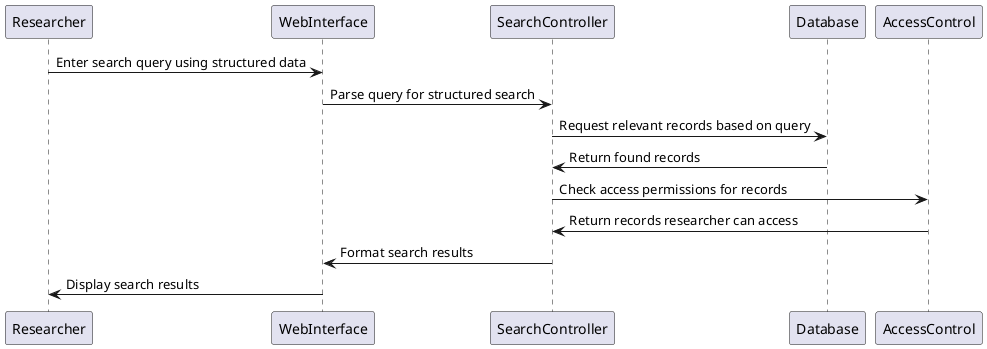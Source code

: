 @startuml
participant Researcher as res
participant WebInterface as web
participant SearchController as sc
participant Database as db
participant AccessControl as ac

res -> web : Enter search query using structured data
web -> sc : Parse query for structured search
sc -> db : Request relevant records based on query
db -> sc : Return found records
sc -> ac : Check access permissions for records
ac -> sc : Return records researcher can access
sc -> web : Format search results
web -> res : Display search results
@enduml